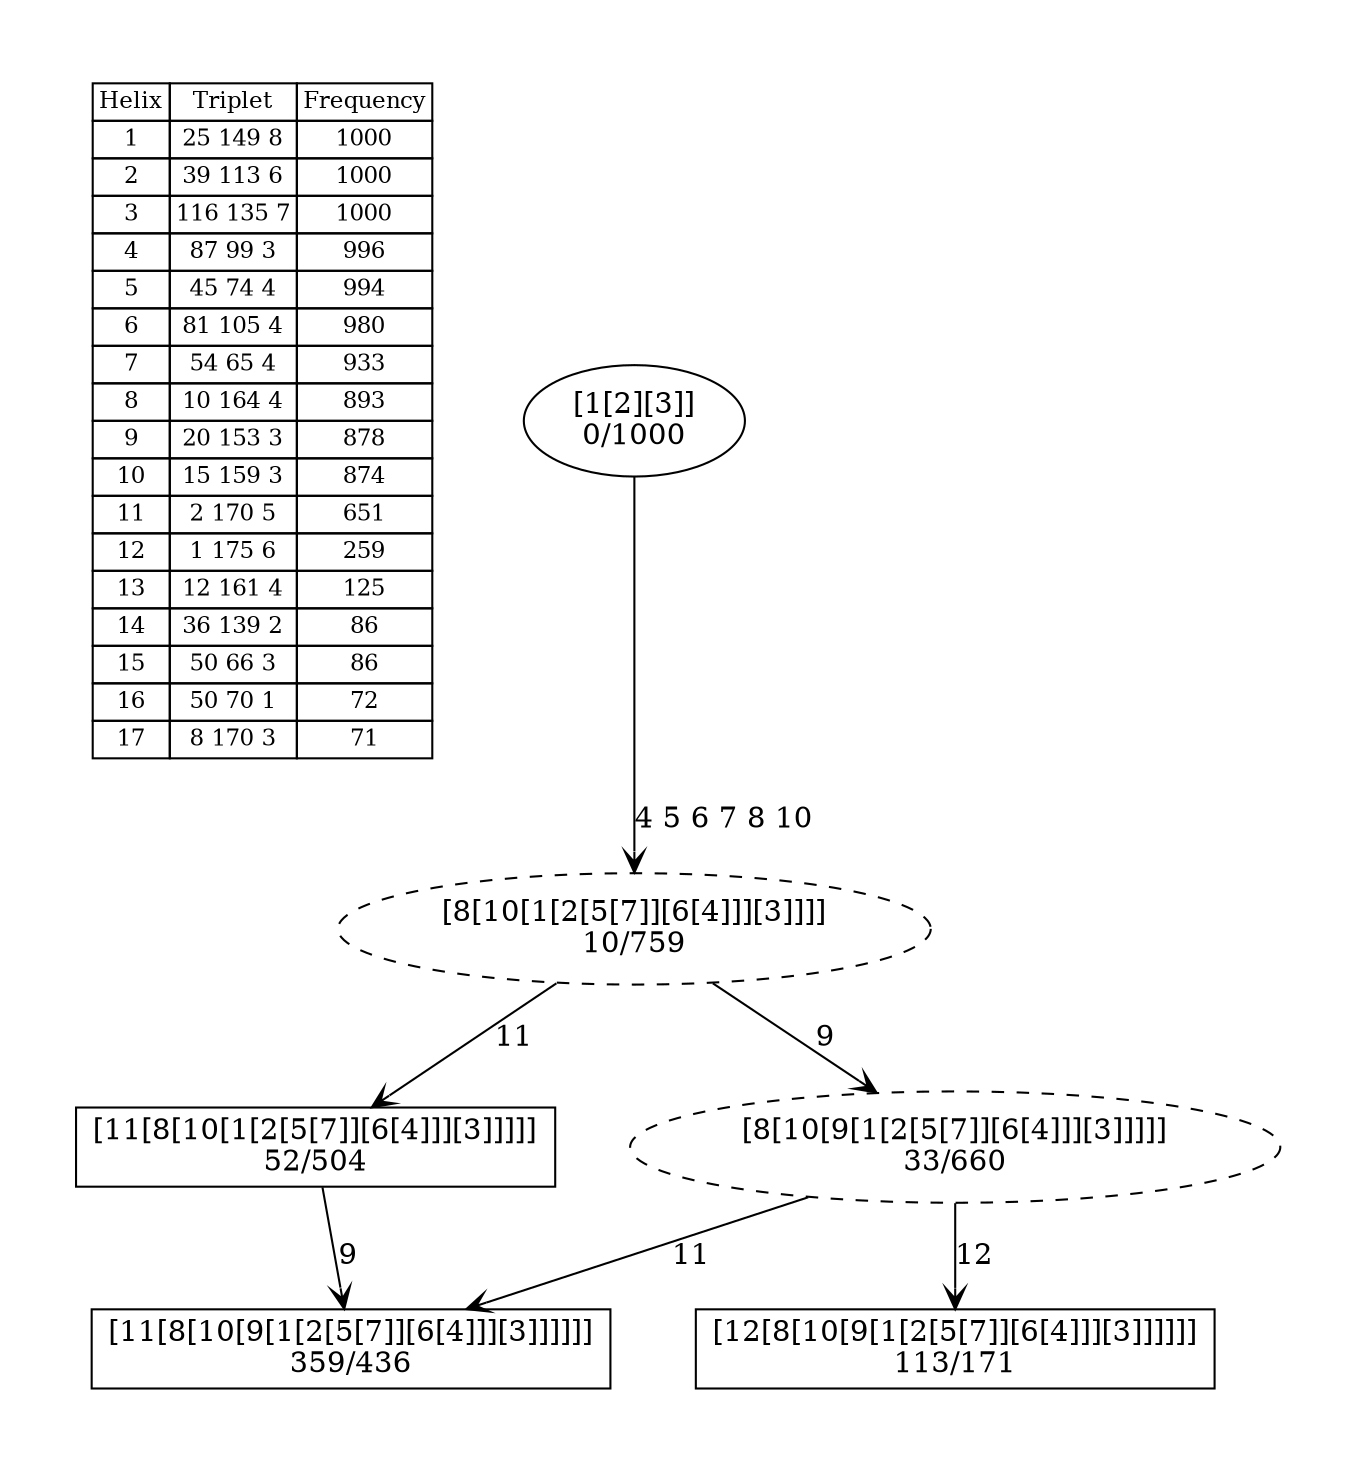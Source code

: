 digraph G {
	pad = 0.5;
	nodesep = 0.5;
"legend" [label = < <table border="0" cellborder="1" cellspacing="0"><tr><td>Helix</td><td>Triplet</td><td>Frequency</td></tr>
<tr><td>1</td><td>25 149 8</td><td>1000</td></tr>
<tr><td>2</td><td>39 113 6</td><td>1000</td></tr>
<tr><td>3</td><td>116 135 7</td><td>1000</td></tr>
<tr><td>4</td><td>87 99 3</td><td>996</td></tr>
<tr><td>5</td><td>45 74 4</td><td>994</td></tr>
<tr><td>6</td><td>81 105 4</td><td>980</td></tr>
<tr><td>7</td><td>54 65 4</td><td>933</td></tr>
<tr><td>8</td><td>10 164 4</td><td>893</td></tr>
<tr><td>9</td><td>20 153 3</td><td>878</td></tr>
<tr><td>10</td><td>15 159 3</td><td>874</td></tr>
<tr><td>11</td><td>2 170 5</td><td>651</td></tr>
<tr><td>12</td><td>1 175 6</td><td>259</td></tr>
<tr><td>13</td><td>12 161 4</td><td>125</td></tr>
<tr><td>14</td><td>36 139 2</td><td>86</td></tr>
<tr><td>15</td><td>50 66 3</td><td>86</td></tr>
<tr><td>16</td><td>50 70 1</td><td>72</td></tr>
<tr><td>17</td><td>8 170 3</td><td>71</td></tr>
</table>>, shape = plaintext, fontsize=11];
"1 2 3 4 5 6 7 8 9 10 11 " [shape = box];
"1 2 3 4 5 6 7 8 9 10 12 " [shape = box];
"1 2 3 4 5 6 7 8 10 11 " [shape = box];
"1 2 3 4 5 6 7 8 9 10 " [style = dashed];
"1 2 3 4 5 6 7 8 10 " [style = dashed];
"1 2 3 4 5 6 7 8 9 10 11 " [label = "[11[8[10[9[1[2[5[7]][6[4]]][3]]]]]]\n359/436"];
"1 2 3 4 5 6 7 8 9 10 12 " [label = "[12[8[10[9[1[2[5[7]][6[4]]][3]]]]]]\n113/171"];
"1 2 3 4 5 6 7 8 10 11 " [label = "[11[8[10[1[2[5[7]][6[4]]][3]]]]]\n52/504"];
"1 2 3 4 5 6 7 8 9 10 " [label = "[8[10[9[1[2[5[7]][6[4]]][3]]]]]\n33/660"];
"1 2 3 4 5 6 7 8 10 " [label = "[8[10[1[2[5[7]][6[4]]][3]]]]\n10/759"];
"1 2 3 " [label = "[1[2][3]]\n0/1000"];
"1 2 3 4 5 6 7 8 10 11 " -> "1 2 3 4 5 6 7 8 9 10 11 " [label = "9 ", arrowhead = vee];
"1 2 3 4 5 6 7 8 9 10 " -> "1 2 3 4 5 6 7 8 9 10 11 " [label = "11 ", arrowhead = vee];
"1 2 3 4 5 6 7 8 9 10 " -> "1 2 3 4 5 6 7 8 9 10 12 " [label = "12 ", arrowhead = vee];
"1 2 3 4 5 6 7 8 10 " -> "1 2 3 4 5 6 7 8 10 11 " [label = "11 ", arrowhead = vee];
"1 2 3 4 5 6 7 8 10 " -> "1 2 3 4 5 6 7 8 9 10 " [label = "9 ", arrowhead = vee];
"1 2 3 " -> "1 2 3 4 5 6 7 8 10 " [label = "4 5 6 7 8 10 ", arrowhead = vee];
}